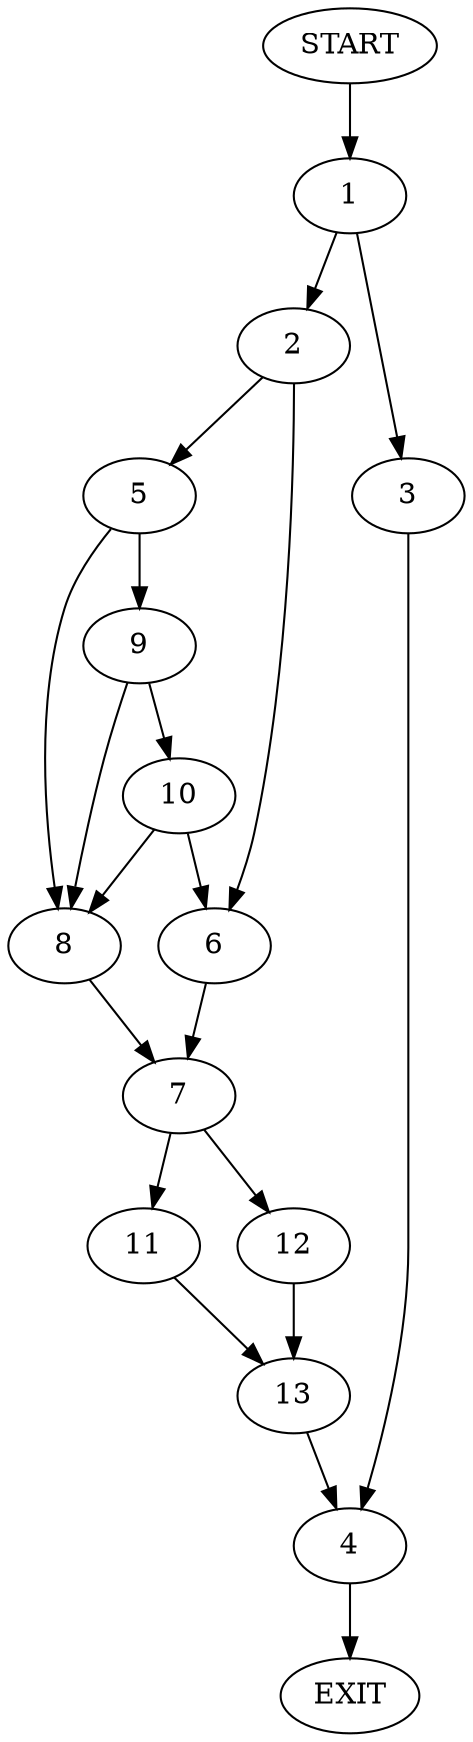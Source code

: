 digraph {
0 [label="START"]
14 [label="EXIT"]
0 -> 1
1 -> 2
1 -> 3
3 -> 4
2 -> 5
2 -> 6
4 -> 14
6 -> 7
5 -> 8
5 -> 9
9 -> 10
9 -> 8
8 -> 7
10 -> 8
10 -> 6
7 -> 11
7 -> 12
11 -> 13
12 -> 13
13 -> 4
}
